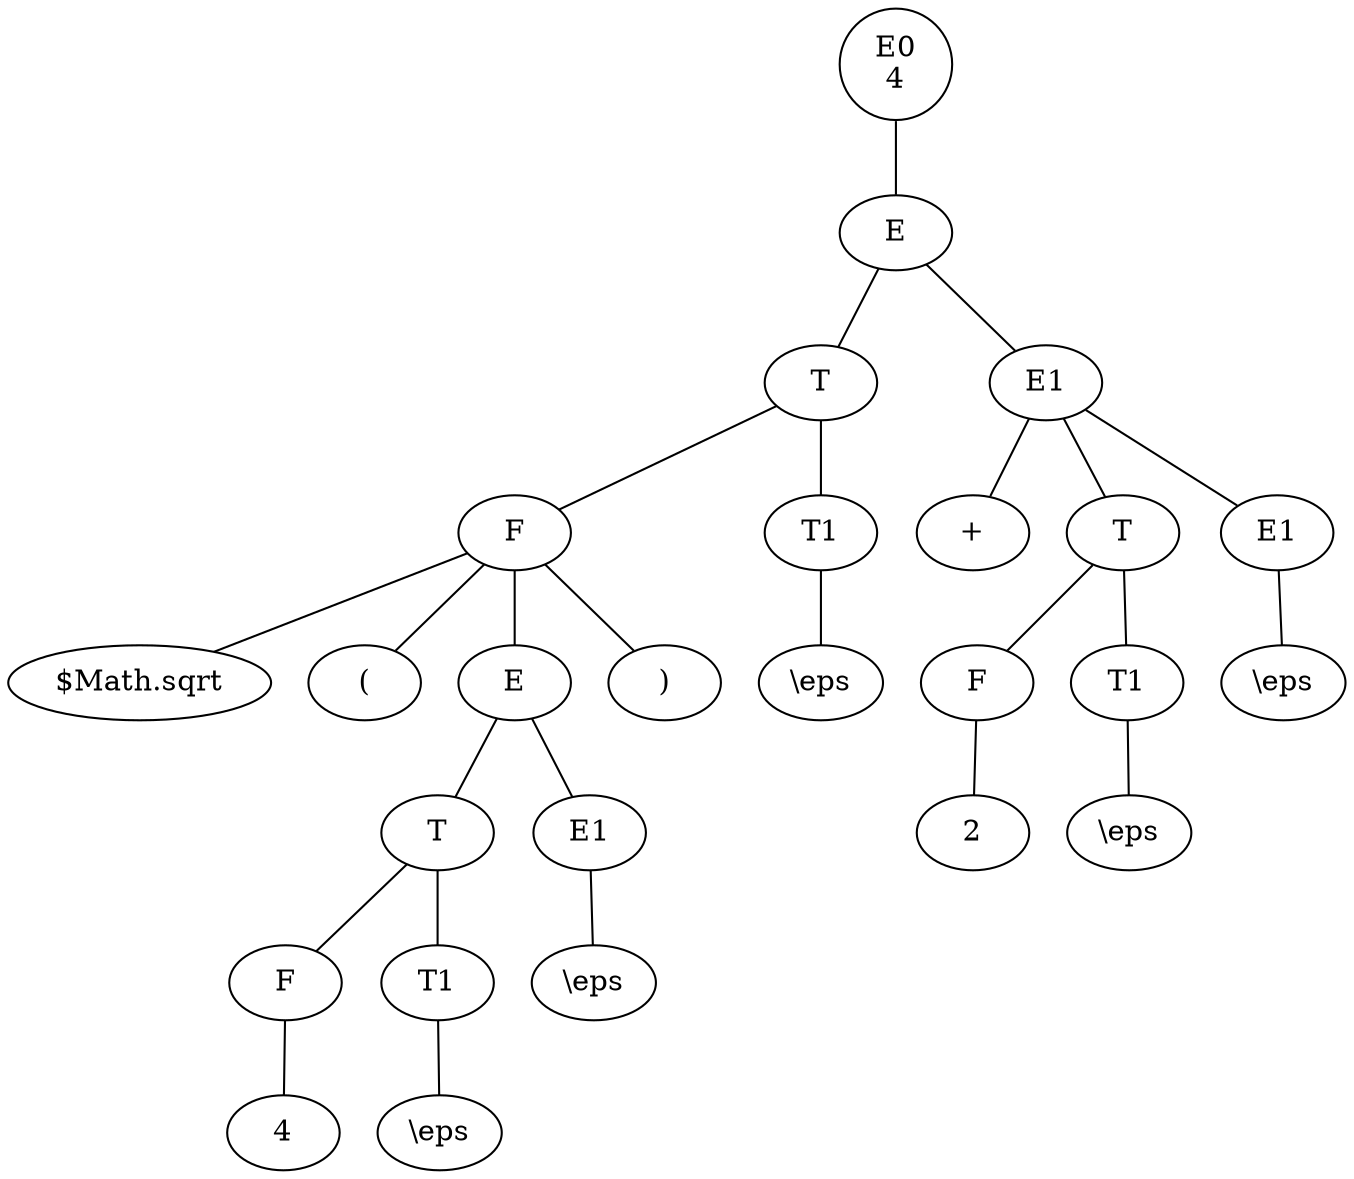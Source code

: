 graph {
	"E0_1088104996" -- "E_282003944"
	"E0_1088104996"[label="E0
4"]
	"E_282003944"[label="E"]
	"E_282003944" -- "T_2131960182"
	"E_282003944"[label="E"]
	"T_2131960182"[label="T"]
	"T_2131960182" -- "F_1808432653"
	"T_2131960182"[label="T"]
	"F_1808432653"[label="F"]
	"F_1808432653" -- "func_640808588"
	"F_1808432653"[label="F"]
	"func_640808588"[label="$Math.sqrt"]
	"F_1808432653" -- "lparen_1859383896"
	"F_1808432653"[label="F"]
	"lparen_1859383896"[label="("]
	"F_1808432653" -- "E_145581669"
	"F_1808432653"[label="F"]
	"E_145581669"[label="E"]
	"E_145581669" -- "T_816798571"
	"E_145581669"[label="E"]
	"T_816798571"[label="T"]
	"T_816798571" -- "F_428039780"
	"T_816798571"[label="T"]
	"F_428039780"[label="F"]
	"F_428039780" -- "number_1756573246"
	"F_428039780"[label="F"]
	"number_1756573246"[label="4"]
	"T_816798571" -- "T1_198112003"
	"T_816798571"[label="T"]
	"T1_198112003"[label="T1"]
	"T1_198112003" -- "\\eps_1097897234"
	"T1_198112003"[label="T1"]
	"\\eps_1097897234"[label="\\eps"]
	"E_145581669" -- "E1_1107530534"
	"E_145581669"[label="E"]
	"E1_1107530534"[label="E1"]
	"E1_1107530534" -- "\\eps_858818438"
	"E1_1107530534"[label="E1"]
	"\\eps_858818438"[label="\\eps"]
	"F_1808432653" -- "rparen_1335503880"
	"F_1808432653"[label="F"]
	"rparen_1335503880"[label=")"]
	"T_2131960182" -- "T1_176683244"
	"T_2131960182"[label="T"]
	"T1_176683244"[label="T1"]
	"T1_176683244" -- "\\eps_1413730361"
	"T1_176683244"[label="T1"]
	"\\eps_1413730361"[label="\\eps"]
	"E_282003944" -- "E1_1668837760"
	"E_282003944"[label="E"]
	"E1_1668837760"[label="E1"]
	"E1_1668837760" -- "add_2099051403"
	"E1_1668837760"[label="E1"]
	"add_2099051403"[label="+"]
	"E1_1668837760" -- "T_1223240796"
	"E1_1668837760"[label="E1"]
	"T_1223240796"[label="T"]
	"T_1223240796" -- "F_48361312"
	"T_1223240796"[label="T"]
	"F_48361312"[label="F"]
	"F_48361312" -- "number_573926093"
	"F_48361312"[label="F"]
	"number_573926093"[label="2"]
	"T_1223240796" -- "T1_946802083"
	"T_1223240796"[label="T"]
	"T1_946802083"[label="T1"]
	"T1_946802083" -- "\\eps_962944318"
	"T1_946802083"[label="T1"]
	"\\eps_962944318"[label="\\eps"]
	"E1_1668837760" -- "E1_888287133"
	"E1_1668837760"[label="E1"]
	"E1_888287133"[label="E1"]
	"E1_888287133" -- "\\eps_1025001676"
	"E1_888287133"[label="E1"]
	"\\eps_1025001676"[label="\\eps"]
}